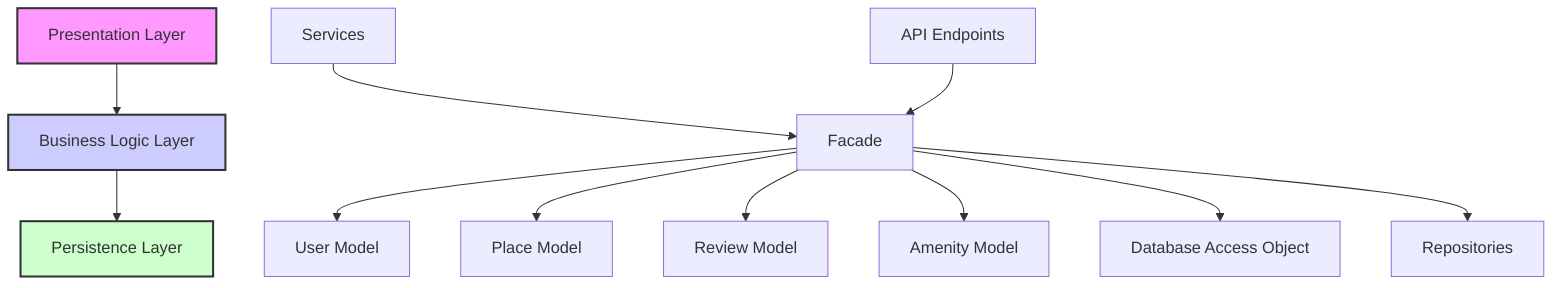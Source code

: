 %% High-Level Package Diagram for HBnB Application

graph TD
    %% Define Layers
    A[Presentation Layer] --> B[Business Logic Layer]
    B --> C[Persistence Layer]
    
    %% Presentation Layer Components
    A1[Services]
    A2[API Endpoints]
    
    %% Business Logic Layer Components
    B1[User Model]
    B2[Place Model]
    B3[Review Model]
    B4[Amenity Model]
    
    %% Persistence Layer Components
    C1[Database Access Object]
    C2[Repositories]
    
    %% Facade (Interface)
    F[Facade]

    %% Communication between layers via Facade Pattern
    A1 --> F
    A2 --> F
    F --> B1
    F --> B2
    F --> B3
    F --> B4
    F --> C1
    F --> C2

    %% Display Labels for Layers
    classDef presentation fill:#f9f,stroke:#333,stroke-width:2px;
    class A, presentation;
    
    classDef business fill:#ccf,stroke:#333,stroke-width:2px;
    class B, business;
    
    classDef persistence fill:#cfc,stroke:#333,stroke-width:2px;
    class C, persistence;
    
    class F, facade,fill:#ffcc00,stroke:#333,stroke-width:2px;
    
    class A1,A2, f;
    class B1,B2,B3,B4, f;
    class C1,C2, f;